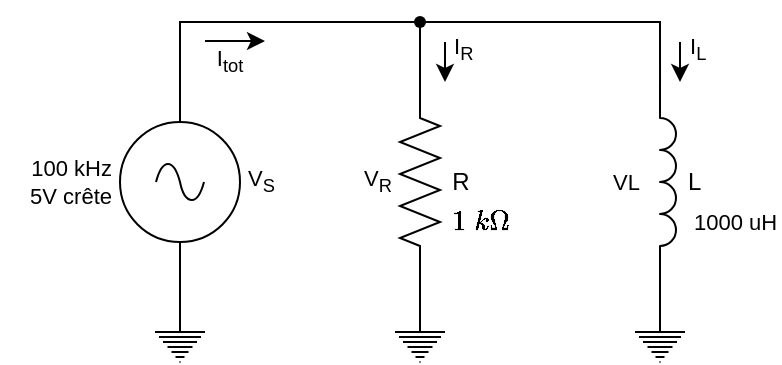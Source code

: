 <mxfile version="28.2.8">
  <diagram name="Page-1" id="PYDHIywk3Tjv14ovoZ_U">
    <mxGraphModel dx="777" dy="437" grid="1" gridSize="10" guides="1" tooltips="1" connect="1" arrows="1" fold="1" page="1" pageScale="1" pageWidth="827" pageHeight="1169" math="1" shadow="0">
      <root>
        <mxCell id="0" />
        <mxCell id="1" parent="0" />
        <mxCell id="iN_KPRbM9iraf-xi5LoA-2" value="$$1\;k\Omega$$" style="text;html=1;whiteSpace=wrap;strokeColor=none;fillColor=none;align=left;verticalAlign=middle;rounded=0;" vertex="1" parent="1">
          <mxGeometry x="294" y="170" width="50" height="20" as="geometry" />
        </mxCell>
        <mxCell id="d2myCvz6aMO6Z7obvxRA-13" value="VL" style="text;html=1;whiteSpace=wrap;strokeColor=none;fillColor=none;align=right;verticalAlign=middle;rounded=0;fontFamily=Helvetica;fontSize=11;fontColor=default;labelBackgroundColor=default;convertToSvg=1;" parent="1" vertex="1">
          <mxGeometry x="354" y="150" width="38" height="20" as="geometry" />
        </mxCell>
        <mxCell id="d2myCvz6aMO6Z7obvxRA-12" value="V&lt;sub&gt;R&lt;/sub&gt;" style="text;html=1;whiteSpace=wrap;strokeColor=none;fillColor=none;align=right;verticalAlign=middle;rounded=0;fontFamily=Helvetica;fontSize=11;fontColor=default;labelBackgroundColor=default;convertToSvg=1;" parent="1" vertex="1">
          <mxGeometry x="230" y="150" width="38" height="20" as="geometry" />
        </mxCell>
        <mxCell id="-aA9oFGF9eZZXZ-RX2xQ-2" value="I&lt;sub&gt;tot&lt;/sub&gt;" style="text;html=1;whiteSpace=wrap;strokeColor=none;fillColor=none;align=center;verticalAlign=middle;rounded=0;fontFamily=Helvetica;fontSize=11;fontColor=default;labelBackgroundColor=default;convertToSvg=1;" parent="1" vertex="1">
          <mxGeometry x="170" y="90" width="30" height="20" as="geometry" />
        </mxCell>
        <mxCell id="Vq9waUx0X6yTM-xpXhZE-13" value="1000 uH" style="text;html=1;whiteSpace=wrap;strokeColor=none;fillColor=none;align=left;verticalAlign=middle;rounded=0;fontFamily=Helvetica;fontSize=11;fontColor=default;labelBackgroundColor=default;convertToSvg=1;" parent="1" vertex="1">
          <mxGeometry x="415" y="170" width="45" height="20" as="geometry" />
        </mxCell>
        <mxCell id="Vq9waUx0X6yTM-xpXhZE-11" value="100 kHz&lt;br&gt;5V crête" style="text;html=1;whiteSpace=wrap;strokeColor=none;fillColor=none;align=right;verticalAlign=middle;rounded=0;fontFamily=Helvetica;fontSize=11;fontColor=default;labelBackgroundColor=default;convertToSvg=1;" parent="1" vertex="1">
          <mxGeometry x="70" y="145" width="58" height="30" as="geometry" />
        </mxCell>
        <mxCell id="Vq9waUx0X6yTM-xpXhZE-10" value="V&lt;sub&gt;S&lt;/sub&gt;" style="text;html=1;whiteSpace=wrap;strokeColor=none;fillColor=none;align=left;verticalAlign=middle;rounded=0;fontFamily=Helvetica;fontSize=11;fontColor=default;labelBackgroundColor=default;convertToSvg=1;" parent="1" vertex="1">
          <mxGeometry x="192" y="145" width="28" height="30" as="geometry" />
        </mxCell>
        <mxCell id="d2myCvz6aMO6Z7obvxRA-10" value="&lt;div align=&quot;left&quot;&gt;I&lt;sub&gt;R&lt;/sub&gt;&lt;/div&gt;" style="text;html=1;whiteSpace=wrap;strokeColor=none;fillColor=none;align=left;verticalAlign=middle;rounded=0;fontFamily=Helvetica;fontSize=11;fontColor=default;labelBackgroundColor=default;convertToSvg=1;" parent="1" vertex="1">
          <mxGeometry x="295" y="84" width="30" height="20" as="geometry" />
        </mxCell>
        <mxCell id="d2myCvz6aMO6Z7obvxRA-11" value="&lt;div align=&quot;left&quot;&gt;I&lt;sub&gt;L&lt;/sub&gt;&lt;/div&gt;" style="text;html=1;whiteSpace=wrap;strokeColor=none;fillColor=none;align=left;verticalAlign=middle;rounded=0;fontFamily=Helvetica;fontSize=11;fontColor=default;labelBackgroundColor=default;convertToSvg=1;" parent="1" vertex="1">
          <mxGeometry x="412.5" y="84" width="30" height="20" as="geometry" />
        </mxCell>
        <mxCell id="Vq9waUx0X6yTM-xpXhZE-6" value="" style="edgeStyle=orthogonalEdgeStyle;rounded=0;orthogonalLoop=1;jettySize=auto;html=1;endArrow=none;endFill=0;" parent="1" source="Vq9waUx0X6yTM-xpXhZE-1" target="Vq9waUx0X6yTM-xpXhZE-5" edge="1">
          <mxGeometry relative="1" as="geometry" />
        </mxCell>
        <mxCell id="d2myCvz6aMO6Z7obvxRA-5" style="edgeStyle=orthogonalEdgeStyle;shape=connector;rounded=0;orthogonalLoop=1;jettySize=auto;html=1;exitX=0.5;exitY=0;exitDx=0;exitDy=0;exitPerimeter=0;strokeColor=default;align=center;verticalAlign=middle;fontFamily=Helvetica;fontSize=11;fontColor=default;labelBackgroundColor=default;endArrow=none;endFill=0;" parent="1" source="Vq9waUx0X6yTM-xpXhZE-1" target="d2myCvz6aMO6Z7obvxRA-2" edge="1">
          <mxGeometry relative="1" as="geometry">
            <Array as="points">
              <mxPoint x="160" y="80" />
            </Array>
          </mxGeometry>
        </mxCell>
        <mxCell id="Vq9waUx0X6yTM-xpXhZE-1" value="" style="pointerEvents=1;verticalLabelPosition=bottom;shadow=0;dashed=0;align=center;html=1;verticalAlign=top;shape=mxgraph.electrical.signal_sources.source;aspect=fixed;points=[[0.5,0,0],[1,0.5,0],[0.5,1,0],[0,0.5,0]];elSignalType=ac;" parent="1" vertex="1">
          <mxGeometry x="130" y="130" width="60" height="60" as="geometry" />
        </mxCell>
        <mxCell id="d2myCvz6aMO6Z7obvxRA-4" value="" style="edgeStyle=orthogonalEdgeStyle;shape=connector;rounded=0;orthogonalLoop=1;jettySize=auto;html=1;strokeColor=default;align=center;verticalAlign=middle;fontFamily=Helvetica;fontSize=11;fontColor=default;labelBackgroundColor=default;endArrow=none;endFill=0;" parent="1" source="Vq9waUx0X6yTM-xpXhZE-2" target="d2myCvz6aMO6Z7obvxRA-2" edge="1">
          <mxGeometry relative="1" as="geometry" />
        </mxCell>
        <mxCell id="Vq9waUx0X6yTM-xpXhZE-2" value="R" style="pointerEvents=1;verticalLabelPosition=bottom;shadow=0;dashed=0;align=center;html=1;verticalAlign=middle;shape=mxgraph.electrical.resistors.resistor_2;labelPosition=center;convertToSvg=1;rotation=90;horizontal=0;" parent="1" vertex="1">
          <mxGeometry x="230" y="150" width="100" height="20" as="geometry" />
        </mxCell>
        <mxCell id="d2myCvz6aMO6Z7obvxRA-3" value="" style="edgeStyle=orthogonalEdgeStyle;shape=connector;rounded=0;orthogonalLoop=1;jettySize=auto;html=1;strokeColor=default;align=center;verticalAlign=middle;fontFamily=Helvetica;fontSize=11;fontColor=default;labelBackgroundColor=default;endArrow=none;endFill=0;" parent="1" target="d2myCvz6aMO6Z7obvxRA-2" edge="1">
          <mxGeometry relative="1" as="geometry">
            <Array as="points">
              <mxPoint x="400" y="80" />
            </Array>
            <mxPoint x="400.018" y="110" as="sourcePoint" />
          </mxGeometry>
        </mxCell>
        <mxCell id="Vq9waUx0X6yTM-xpXhZE-8" value="" style="edgeStyle=orthogonalEdgeStyle;shape=connector;rounded=0;orthogonalLoop=1;jettySize=auto;html=1;strokeColor=default;align=center;verticalAlign=middle;fontFamily=Helvetica;fontSize=11;fontColor=default;labelBackgroundColor=default;endArrow=none;endFill=0;" parent="1" source="Vq9waUx0X6yTM-xpXhZE-4" edge="1">
          <mxGeometry relative="1" as="geometry">
            <mxPoint x="400.02" y="210" as="targetPoint" />
          </mxGeometry>
        </mxCell>
        <mxCell id="Vq9waUx0X6yTM-xpXhZE-4" value="" style="pointerEvents=1;verticalLabelPosition=bottom;shadow=0;dashed=0;align=center;html=1;verticalAlign=top;shape=mxgraph.electrical.signal_sources.protective_earth;" parent="1" vertex="1">
          <mxGeometry x="387.5" y="230" width="25" height="20" as="geometry" />
        </mxCell>
        <mxCell id="Vq9waUx0X6yTM-xpXhZE-5" value="" style="pointerEvents=1;verticalLabelPosition=bottom;shadow=0;dashed=0;align=center;html=1;verticalAlign=top;shape=mxgraph.electrical.signal_sources.protective_earth;" parent="1" vertex="1">
          <mxGeometry x="147.5" y="230" width="25" height="20" as="geometry" />
        </mxCell>
        <mxCell id="-aA9oFGF9eZZXZ-RX2xQ-1" value="" style="edgeStyle=none;orthogonalLoop=1;jettySize=auto;html=1;rounded=0;strokeColor=default;align=center;verticalAlign=middle;fontFamily=Helvetica;fontSize=11;fontColor=default;labelBackgroundColor=default;endArrow=classic;endFill=1;" parent="1" edge="1">
          <mxGeometry width="80" relative="1" as="geometry">
            <mxPoint x="172.5" y="89.52" as="sourcePoint" />
            <mxPoint x="202.5" y="89.52" as="targetPoint" />
            <Array as="points" />
          </mxGeometry>
        </mxCell>
        <mxCell id="d2myCvz6aMO6Z7obvxRA-2" value="" style="shape=waypoint;sketch=0;size=6;pointerEvents=1;points=[];fillColor=default;resizable=0;rotatable=0;perimeter=centerPerimeter;snapToPoint=1;align=left;shadow=0;dashed=0;horizontal=0;" parent="1" vertex="1">
          <mxGeometry x="270" y="70" width="20" height="20" as="geometry" />
        </mxCell>
        <mxCell id="d2myCvz6aMO6Z7obvxRA-7" value="" style="edgeStyle=orthogonalEdgeStyle;shape=connector;rounded=0;orthogonalLoop=1;jettySize=auto;html=1;strokeColor=default;align=center;verticalAlign=middle;fontFamily=Helvetica;fontSize=11;fontColor=default;labelBackgroundColor=default;endArrow=none;endFill=0;" parent="1" source="d2myCvz6aMO6Z7obvxRA-6" target="Vq9waUx0X6yTM-xpXhZE-2" edge="1">
          <mxGeometry relative="1" as="geometry" />
        </mxCell>
        <mxCell id="d2myCvz6aMO6Z7obvxRA-6" value="" style="pointerEvents=1;verticalLabelPosition=bottom;shadow=0;dashed=0;align=center;html=1;verticalAlign=top;shape=mxgraph.electrical.signal_sources.protective_earth;" parent="1" vertex="1">
          <mxGeometry x="267.5" y="230" width="25" height="20" as="geometry" />
        </mxCell>
        <mxCell id="d2myCvz6aMO6Z7obvxRA-8" value="" style="edgeStyle=none;orthogonalLoop=1;jettySize=auto;html=1;rounded=0;strokeColor=default;align=center;verticalAlign=middle;fontFamily=Helvetica;fontSize=11;fontColor=default;labelBackgroundColor=default;endArrow=classic;endFill=1;" parent="1" edge="1">
          <mxGeometry width="80" relative="1" as="geometry">
            <mxPoint x="292.5" y="90" as="sourcePoint" />
            <mxPoint x="292.5" y="110" as="targetPoint" />
            <Array as="points" />
          </mxGeometry>
        </mxCell>
        <mxCell id="d2myCvz6aMO6Z7obvxRA-9" value="" style="edgeStyle=none;orthogonalLoop=1;jettySize=auto;html=1;rounded=0;strokeColor=default;align=center;verticalAlign=middle;fontFamily=Helvetica;fontSize=11;fontColor=default;labelBackgroundColor=default;endArrow=classic;endFill=1;" parent="1" edge="1">
          <mxGeometry width="80" relative="1" as="geometry">
            <mxPoint x="410" y="100" as="sourcePoint" />
            <mxPoint x="410" y="110" as="targetPoint" />
            <Array as="points">
              <mxPoint x="410" y="90" />
            </Array>
          </mxGeometry>
        </mxCell>
        <mxCell id="iN_KPRbM9iraf-xi5LoA-1" value="L" style="pointerEvents=1;verticalLabelPosition=bottom;shadow=0;dashed=0;align=left;html=1;verticalAlign=middle;shape=mxgraph.electrical.inductors.inductor_3;rotation=90;horizontal=0;spacingLeft=4;" vertex="1" parent="1">
          <mxGeometry x="354" y="156" width="100" height="8" as="geometry" />
        </mxCell>
      </root>
    </mxGraphModel>
  </diagram>
</mxfile>
